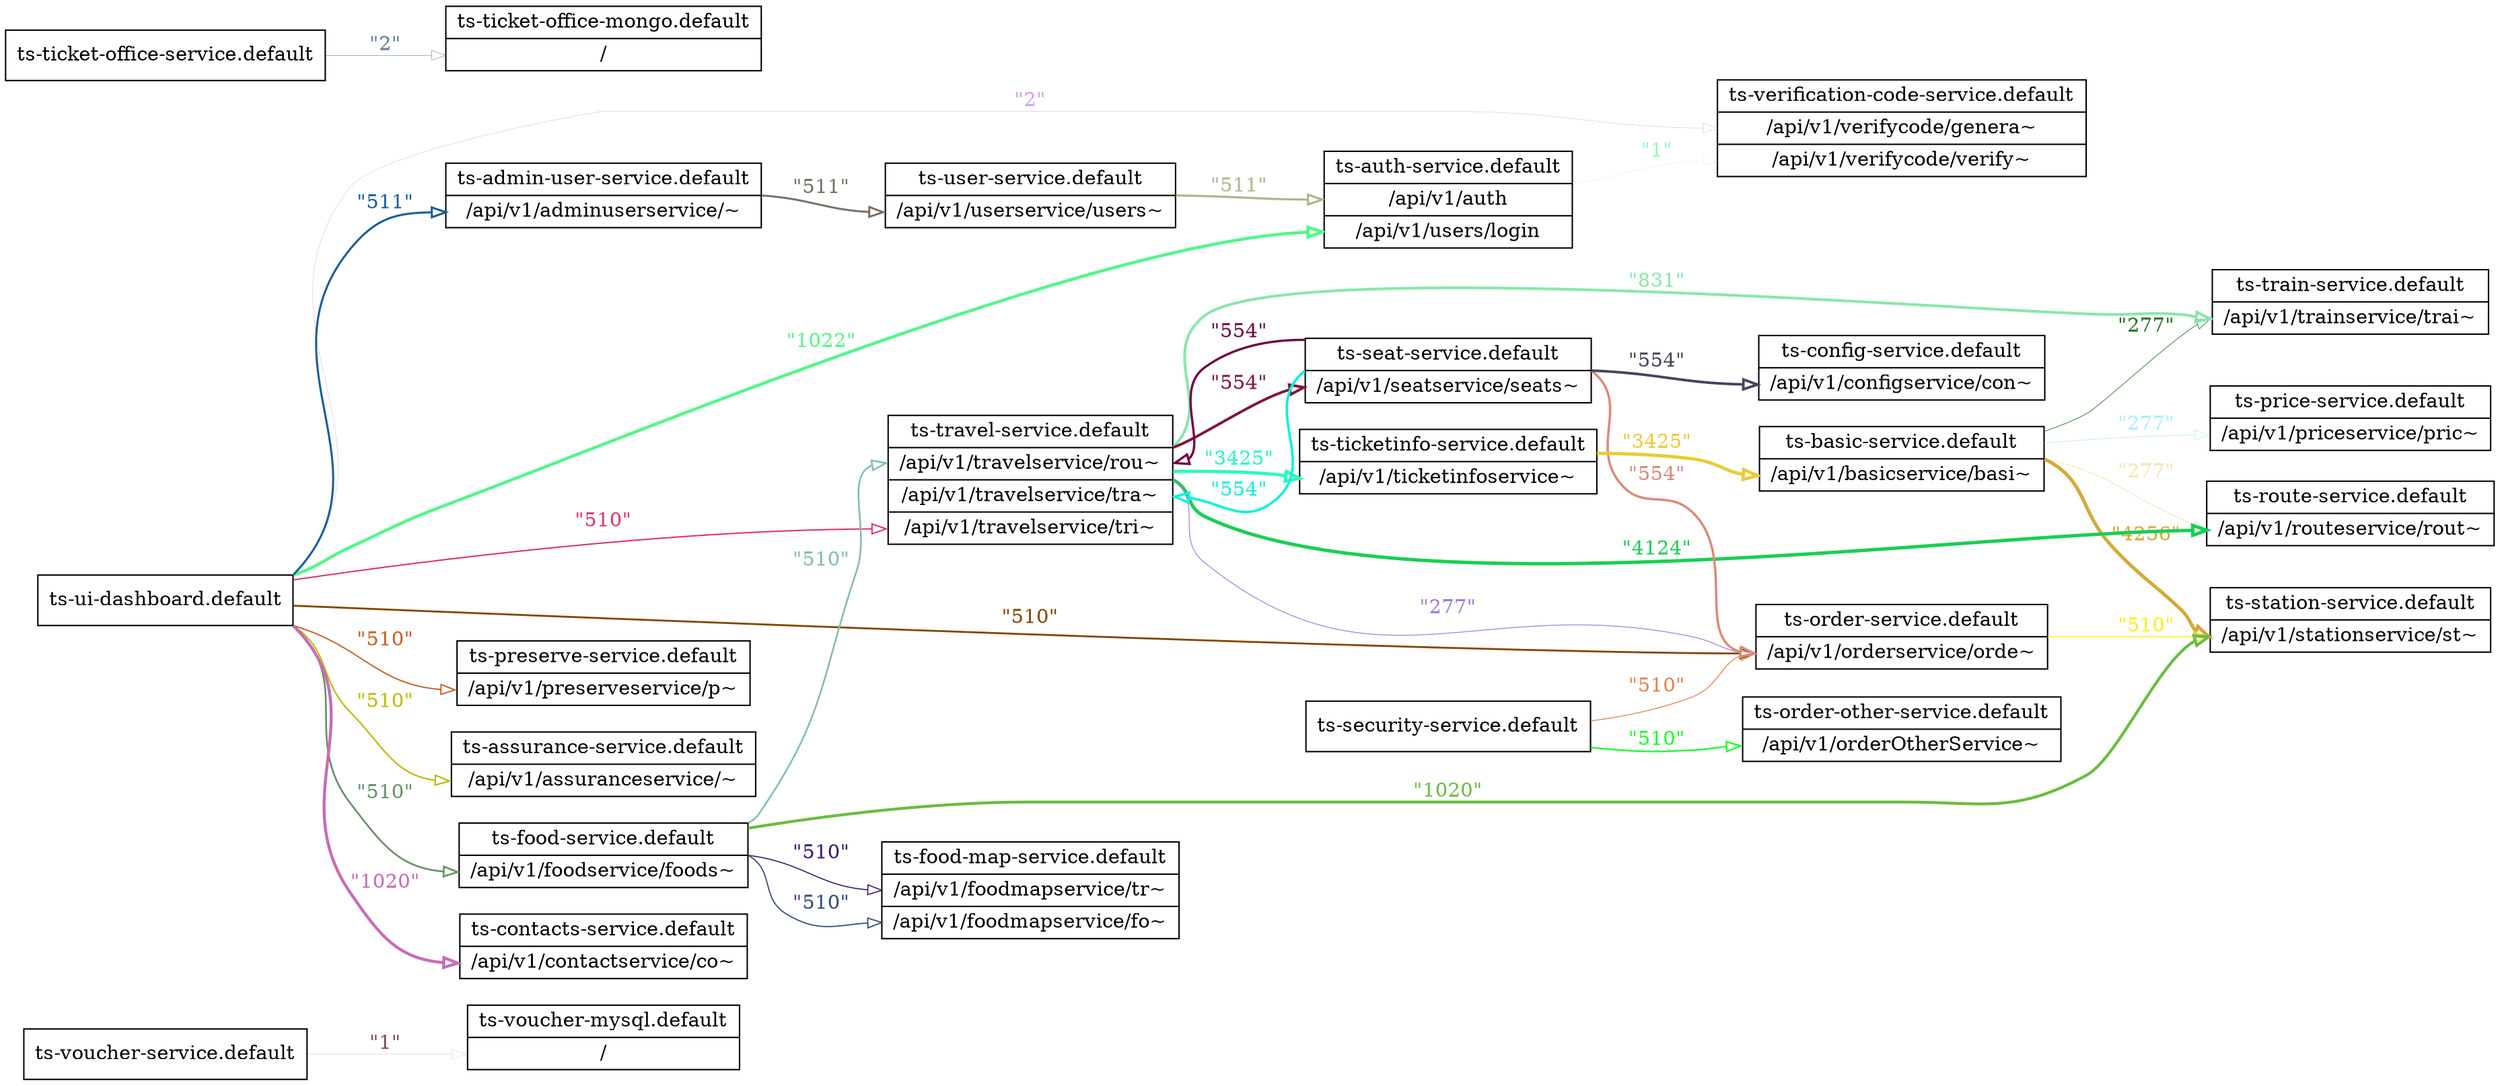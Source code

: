 digraph endpoints_istio {
rankdir = LR;
node [shape=record];
ts_voucher_service_default:_:e  -> ts_voucher_mysql_default:_ [label = <<font color="#784c5f">"1"</font>> arrowhead="empty" color="#784c5f" penwidth=0.07142857142857142];

ts_voucher_service_default[
shape="record"
label="<ts_voucher_service_default> ts-voucher-service.default"
]
ts_auth_service_default:_api_v1_verifycode_verify_:e  -> ts_verification_code_service_default:_api_v1_verifycode_verify_ [label = <<font color="#93f8b9">"1"</font>> arrowhead="empty" color="#93f8b9" penwidth=0.14285714285714285];

ts_auth_service_default[
shape="record"
label="<ts_auth_service_default> ts-auth-service.default"
]
ts_ui_dashboard_default:_api_v1_verifycode_genera_:e  -> ts_verification_code_service_default:_api_v1_verifycode_genera_ [label = <<font color="#d89ee7">"2"</font>> arrowhead="empty" color="#d89ee7" penwidth=0.21428571428571427];

ts_ui_dashboard_default[
shape="record"
label="<ts_ui_dashboard_default> ts-ui-dashboard.default"
]
ts_ticket_office_service_default:_:e  -> ts_ticket_office_mongo_default:_ [label = <<font color="#5d7c9f">"2"</font>> arrowhead="empty" color="#5d7c9f" penwidth=0.2857142857142857];

ts_ticket_office_service_default[
shape="record"
label="<ts_ticket_office_service_default> ts-ticket-office-service.default"
]
ts_basic_service_default:_api_v1_priceservice_pric_:e  -> ts_price_service_default:_api_v1_priceservice_pric_ [label = <<font color="#acebfc">"277"</font>> arrowhead="empty" color="#acebfc" penwidth=0.3571428571428571];

ts_basic_service_default[
shape="record"
label="<ts_basic_service_default> ts-basic-service.default"
]
ts_basic_service_default:_api_v1_trainservice_trai_:e  -> ts_train_service_default:_api_v1_trainservice_trai_ [label = <<font color="#21751a">"277"</font>> arrowhead="empty" color="#21751a" penwidth=0.4285714285714285];
ts_basic_service_default:_api_v1_routeservice_rout_:e  -> ts_route_service_default:_api_v1_routeservice_rout_ [label = <<font color="#f4e4ae">"277"</font>> arrowhead="empty" color="#f4e4ae" penwidth=0.4999999999999999];
ts_travel_service_default:_api_v1_orderservice_orde_:e  -> ts_order_service_default:_api_v1_orderservice_orde_ [label = <<font color="#9e7add">"277"</font>> arrowhead="empty" color="#9e7add" penwidth=0.5714285714285713];

ts_travel_service_default[
shape="record"
label="<ts_travel_service_default> ts-travel-service.default"
]
ts_security_service_default:_api_v1_orderservice_orde_:e  -> ts_order_service_default:_api_v1_orderservice_orde_ [label = <<font color="#e48251">"510"</font>> arrowhead="empty" color="#e48251" penwidth=0.6428571428571427];

ts_security_service_default[
shape="record"
label="<ts_security_service_default> ts-security-service.default"
]
ts_order_service_default:_api_v1_stationservice_st_:e  -> ts_station_service_default:_api_v1_stationservice_st_ [label = <<font color="#fcef15">"510"</font>> arrowhead="empty" color="#fcef15" penwidth=0.7142857142857141];

ts_order_service_default[
shape="record"
label="<ts_order_service_default> ts-order-service.default"
]
ts_food_service_default:_api_v1_foodmapservice_tr_:e  -> ts_food_map_service_default:_api_v1_foodmapservice_tr_ [label = <<font color="#3c1a6a">"510"</font>> arrowhead="empty" color="#3c1a6a" penwidth=0.7857142857142855];

ts_food_service_default[
shape="record"
label="<ts_food_service_default> ts-food-service.default"
]
ts_food_service_default:_api_v1_foodmapservice_fo_:e  -> ts_food_map_service_default:_api_v1_foodmapservice_fo_ [label = <<font color="#334d7a">"510"</font>> arrowhead="empty" color="#334d7a" penwidth=0.8571428571428569];
ts_ui_dashboard_default:_api_v1_preserveservice_p_:e  -> ts_preserve_service_default:_api_v1_preserveservice_p_ [label = <<font color="#c36224">"510"</font>> arrowhead="empty" color="#c36224" penwidth=0.9285714285714283];
ts_ui_dashboard_default:_api_v1_travelservice_tri_:e  -> ts_travel_service_default:_api_v1_travelservice_tri_ [label = <<font color="#dc376a">"510"</font>> arrowhead="empty" color="#dc376a" penwidth=0.9999999999999997];
ts_ui_dashboard_default:_api_v1_assuranceservice__:e  -> ts_assurance_service_default:_api_v1_assuranceservice__ [label = <<font color="#bdb909">"510"</font>> arrowhead="empty" color="#bdb909" penwidth=1.0714285714285712];
ts_security_service_default:_api_v1_orderOtherService_:e  -> ts_order_other_service_default:_api_v1_orderOtherService_ [label = <<font color="#1aff28">"510"</font>> arrowhead="empty" color="#1aff28" penwidth=1.1428571428571426];
ts_food_service_default:_api_v1_travelservice_rou_:e  -> ts_travel_service_default:_api_v1_travelservice_rou_ [label = <<font color="#7fbea7">"510"</font>> arrowhead="empty" color="#7fbea7" penwidth=1.214285714285714];
ts_ui_dashboard_default:_api_v1_foodservice_foods_:e  -> ts_food_service_default:_api_v1_foodservice_foods_ [label = <<font color="#689267">"510"</font>> arrowhead="empty" color="#689267" penwidth=1.2857142857142854];
ts_ui_dashboard_default:_api_v1_orderservice_orde_:e  -> ts_order_service_default:_api_v1_orderservice_orde_ [label = <<font color="#824900">"510"</font>> arrowhead="empty" color="#824900" penwidth=1.3571428571428568];
ts_admin_user_service_default:_api_v1_userservice_users_:e  -> ts_user_service_default:_api_v1_userservice_users_ [label = <<font color="#7a6e64">"511"</font>> arrowhead="empty" color="#7a6e64" penwidth=1.4285714285714282];

ts_admin_user_service_default[
shape="record"
label="<ts_admin_user_service_default> ts-admin-user-service.default"
]
ts_ui_dashboard_default:_api_v1_adminuserservice__:e  -> ts_admin_user_service_default:_api_v1_adminuserservice__ [label = <<font color="#195f9c">"511"</font>> arrowhead="empty" color="#195f9c" penwidth=1.4999999999999996];
ts_user_service_default:_api_v1_auth:e  -> ts_auth_service_default:_api_v1_auth [label = <<font color="#b2b48c">"511"</font>> arrowhead="empty" color="#b2b48c" penwidth=1.571428571428571];

ts_user_service_default[
shape="record"
label="<ts_user_service_default> ts-user-service.default"
]
ts_seat_service_default:_api_v1_travelservice_rou_:e  -> ts_travel_service_default:_api_v1_travelservice_rou_ [label = <<font color="#720342">"554"</font>> arrowhead="empty" color="#720342" penwidth=1.6428571428571423];

ts_seat_service_default[
shape="record"
label="<ts_seat_service_default> ts-seat-service.default"
]
ts_seat_service_default:_api_v1_orderservice_orde_:e  -> ts_order_service_default:_api_v1_orderservice_orde_ [label = <<font color="#db8b7a">"554"</font>> arrowhead="empty" color="#db8b7a" penwidth=1.7142857142857137];
ts_seat_service_default:_api_v1_travelservice_tra_:e  -> ts_travel_service_default:_api_v1_travelservice_tra_ [label = <<font color="#0ef2d9">"554"</font>> arrowhead="empty" color="#0ef2d9" penwidth=1.7857142857142851];
ts_seat_service_default:_api_v1_configservice_con_:e  -> ts_config_service_default:_api_v1_configservice_con_ [label = <<font color="#47435d">"554"</font>> arrowhead="empty" color="#47435d" penwidth=1.8571428571428565];
ts_travel_service_default:_api_v1_seatservice_seats_:e  -> ts_seat_service_default:_api_v1_seatservice_seats_ [label = <<font color="#811739">"554"</font>> arrowhead="empty" color="#811739" penwidth=1.928571428571428];
ts_travel_service_default:_api_v1_trainservice_trai_:e  -> ts_train_service_default:_api_v1_trainservice_trai_ [label = <<font color="#8be6ad">"831"</font>> arrowhead="empty" color="#8be6ad" penwidth=1.9999999999999993];
ts_food_service_default:_api_v1_stationservice_st_:e  -> ts_station_service_default:_api_v1_stationservice_st_ [label = <<font color="#6abc42">"1020"</font>> arrowhead="empty" color="#6abc42" penwidth=2.0714285714285707];
ts_ui_dashboard_default:_api_v1_contactservice_co_:e  -> ts_contacts_service_default:_api_v1_contactservice_co_ [label = <<font color="#c86cb5">"1020"</font>> arrowhead="empty" color="#c86cb5" penwidth=2.1428571428571423];
ts_ui_dashboard_default:_api_v1_users_login:e  -> ts_auth_service_default:_api_v1_users_login [label = <<font color="#52f789">"1022"</font>> arrowhead="empty" color="#52f789" penwidth=2.214285714285714];
ts_travel_service_default:_api_v1_ticketinfoservice_:e  -> ts_ticketinfo_service_default:_api_v1_ticketinfoservice_ [label = <<font color="#28f9bf">"3425"</font>> arrowhead="empty" color="#28f9bf" penwidth=2.2857142857142856];
ts_ticketinfo_service_default:_api_v1_basicservice_basi_:e  -> ts_basic_service_default:_api_v1_basicservice_basi_ [label = <<font color="#eaca36">"3425"</font>> arrowhead="empty" color="#eaca36" penwidth=2.357142857142857];

ts_ticketinfo_service_default[
shape="record"
label="<ts_ticketinfo_service_default> ts-ticketinfo-service.default"
]
ts_travel_service_default:_api_v1_routeservice_rout_:e  -> ts_route_service_default:_api_v1_routeservice_rout_ [label = <<font color="#1ace54">"4124"</font>> arrowhead="empty" color="#1ace54" penwidth=2.428571428571429];
ts_basic_service_default:_api_v1_stationservice_st_:e  -> ts_station_service_default:_api_v1_stationservice_st_ [label = <<font color="#d4aa3b">"4256"</font>> arrowhead="empty" color="#d4aa3b" penwidth=2.5000000000000004];

ts_ticket_office_mongo_default[
shape="record"
label="<ts_ticket_office_mongo_default> ts-ticket-office-mongo.default|<_> /"
]

ts_assurance_service_default[
shape="record"
label="<ts_assurance_service_default> ts-assurance-service.default|<_api_v1_assuranceservice__> /api/v1/assuranceservice/~"
]

ts_route_service_default[
shape="record"
label="<ts_route_service_default> ts-route-service.default|<_api_v1_routeservice_rout_> /api/v1/routeservice/rout~"
]

ts_user_service_default[
shape="record"
label="<ts_user_service_default> ts-user-service.default|<_api_v1_userservice_users_> /api/v1/userservice/users~"
]

ts_travel_service_default[
shape="record"
label="<ts_travel_service_default> ts-travel-service.default|<_api_v1_travelservice_rou_> /api/v1/travelservice/rou~|<_api_v1_travelservice_tra_> /api/v1/travelservice/tra~|<_api_v1_travelservice_tri_> /api/v1/travelservice/tri~"
]

ts_seat_service_default[
shape="record"
label="<ts_seat_service_default> ts-seat-service.default|<_api_v1_seatservice_seats_> /api/v1/seatservice/seats~"
]

ts_basic_service_default[
shape="record"
label="<ts_basic_service_default> ts-basic-service.default|<_api_v1_basicservice_basi_> /api/v1/basicservice/basi~"
]

ts_order_service_default[
shape="record"
label="<ts_order_service_default> ts-order-service.default|<_api_v1_orderservice_orde_> /api/v1/orderservice/orde~"
]

ts_station_service_default[
shape="record"
label="<ts_station_service_default> ts-station-service.default|<_api_v1_stationservice_st_> /api/v1/stationservice/st~"
]

ts_config_service_default[
shape="record"
label="<ts_config_service_default> ts-config-service.default|<_api_v1_configservice_con_> /api/v1/configservice/con~"
]

ts_price_service_default[
shape="record"
label="<ts_price_service_default> ts-price-service.default|<_api_v1_priceservice_pric_> /api/v1/priceservice/pric~"
]

ts_voucher_mysql_default[
shape="record"
label="<ts_voucher_mysql_default> ts-voucher-mysql.default|<_> /"
]

ts_food_map_service_default[
shape="record"
label="<ts_food_map_service_default> ts-food-map-service.default|<_api_v1_foodmapservice_tr_> /api/v1/foodmapservice/tr~|<_api_v1_foodmapservice_fo_> /api/v1/foodmapservice/fo~"
]

ts_food_service_default[
shape="record"
label="<ts_food_service_default> ts-food-service.default|<_api_v1_foodservice_foods_> /api/v1/foodservice/foods~"
]

ts_verification_code_service_default[
shape="record"
label="<ts_verification_code_service_default> ts-verification-code-service.default|<_api_v1_verifycode_genera_> /api/v1/verifycode/genera~|<_api_v1_verifycode_verify_> /api/v1/verifycode/verify~"
]

ts_preserve_service_default[
shape="record"
label="<ts_preserve_service_default> ts-preserve-service.default|<_api_v1_preserveservice_p_> /api/v1/preserveservice/p~"
]

ts_ticketinfo_service_default[
shape="record"
label="<ts_ticketinfo_service_default> ts-ticketinfo-service.default|<_api_v1_ticketinfoservice_> /api/v1/ticketinfoservice~"
]

ts_train_service_default[
shape="record"
label="<ts_train_service_default> ts-train-service.default|<_api_v1_trainservice_trai_> /api/v1/trainservice/trai~"
]

ts_auth_service_default[
shape="record"
label="<ts_auth_service_default> ts-auth-service.default|<_api_v1_auth> /api/v1/auth|<_api_v1_users_login> /api/v1/users/login"
]

ts_contacts_service_default[
shape="record"
label="<ts_contacts_service_default> ts-contacts-service.default|<_api_v1_contactservice_co_> /api/v1/contactservice/co~"
]

ts_order_other_service_default[
shape="record"
label="<ts_order_other_service_default> ts-order-other-service.default|<_api_v1_orderOtherService_> /api/v1/orderOtherService~"
]

ts_admin_user_service_default[
shape="record"
label="<ts_admin_user_service_default> ts-admin-user-service.default|<_api_v1_adminuserservice__> /api/v1/adminuserservice/~"
]
}
